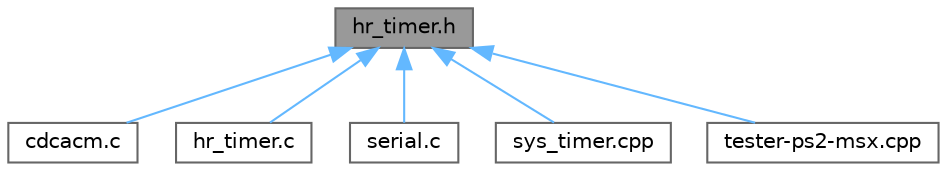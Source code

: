 digraph "hr_timer.h"
{
 // LATEX_PDF_SIZE
  bgcolor="transparent";
  edge [fontname=Helvetica,fontsize=10,labelfontname=Helvetica,labelfontsize=10];
  node [fontname=Helvetica,fontsize=10,shape=box,height=0.2,width=0.4];
  Node1 [label="hr_timer.h",height=0.2,width=0.4,color="gray40", fillcolor="grey60", style="filled", fontcolor="black",tooltip="High Resolution Timer routines. Header file of hr_timer.c."];
  Node1 -> Node2 [dir="back",color="steelblue1",style="solid"];
  Node2 [label="cdcacm.c",height=0.2,width=0.4,color="grey40", fillcolor="white", style="filled",URL="$cdcacm_8c.html",tooltip="USB Support routines group on STM32F4 and STM32F1"];
  Node1 -> Node3 [dir="back",color="steelblue1",style="solid"];
  Node3 [label="hr_timer.c",height=0.2,width=0.4,color="grey40", fillcolor="white", style="filled",URL="$hr__timer_8c.html",tooltip="High Resolution Timer routines"];
  Node1 -> Node4 [dir="back",color="steelblue1",style="solid"];
  Node4 [label="serial.c",height=0.2,width=0.4,color="grey40", fillcolor="white", style="filled",URL="$serial_8c.html",tooltip="USART with DMA support routines on STM32F1 and STM32F4"];
  Node1 -> Node5 [dir="back",color="steelblue1",style="solid"];
  Node5 [label="sys_timer.cpp",height=0.2,width=0.4,color="grey40", fillcolor="white", style="filled",URL="$sys__timer_8cpp.html",tooltip="System Timer: Marks led blinking, depending on the selected scan rate. Starts reading PS/2 to MSX ada..."];
  Node1 -> Node6 [dir="back",color="steelblue1",style="solid"];
  Node6 [label="tester-ps2-msx.cpp",height=0.2,width=0.4,color="grey40", fillcolor="white", style="filled",URL="$tester-ps2-msx_8cpp.html",tooltip="Main code. Created as Bare Metal (no OS needed)"];
}
